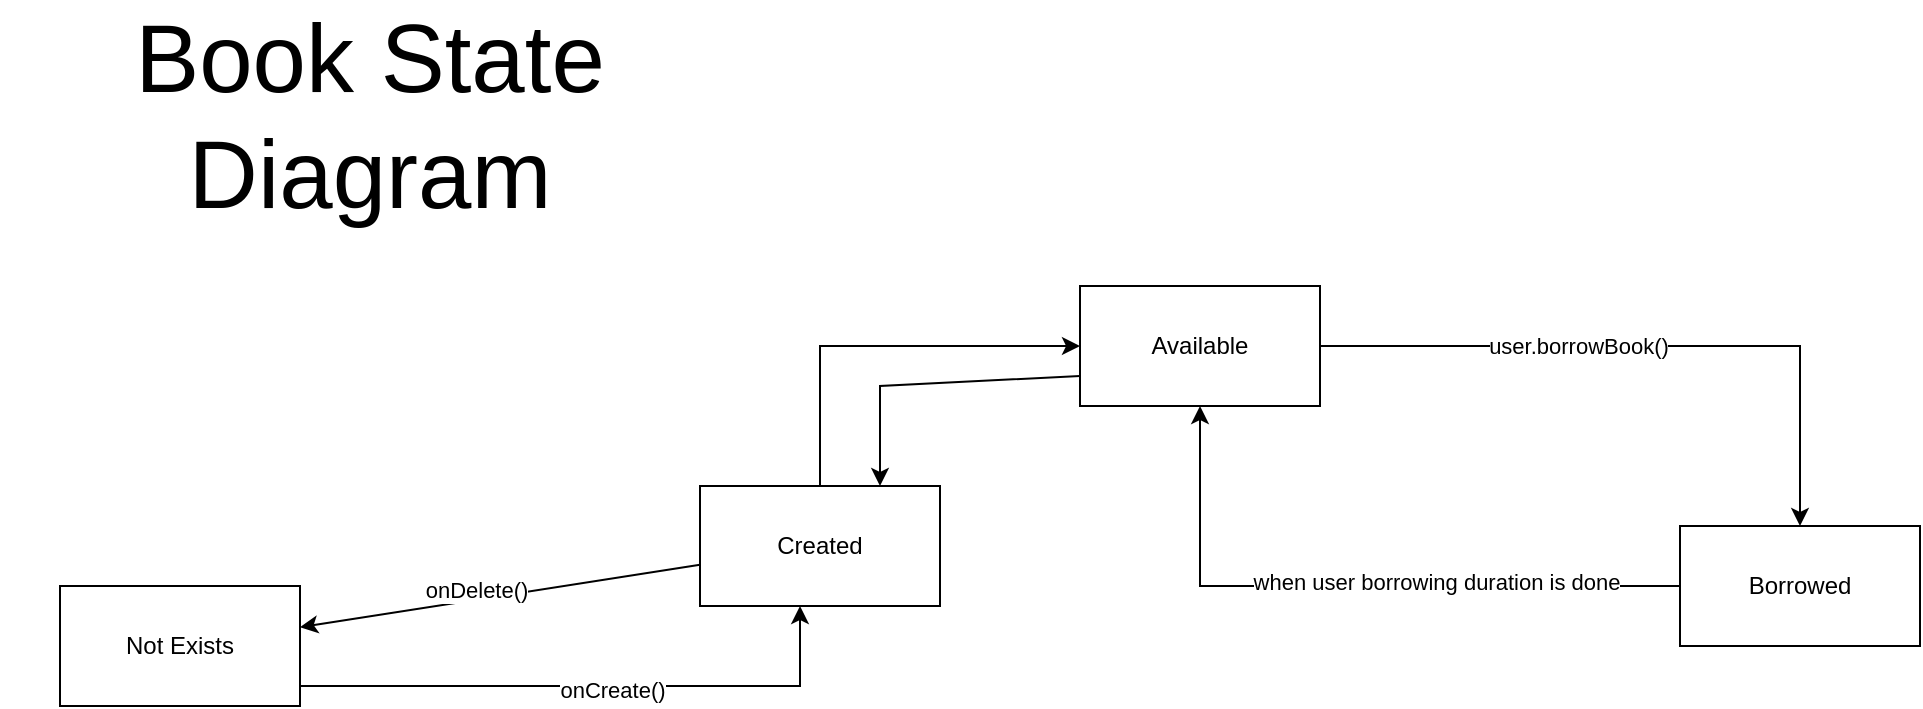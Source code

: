 <mxfile version="21.0.2" type="device"><diagram name="Page-1" id="1ua6QLqJCFFPcKO6v9hq"><mxGraphModel dx="1235" dy="735" grid="1" gridSize="10" guides="1" tooltips="1" connect="1" arrows="1" fold="1" page="1" pageScale="1" pageWidth="850" pageHeight="1100" math="0" shadow="0"><root><mxCell id="0"/><mxCell id="1" parent="0"/><mxCell id="nNIBGuvug2XtIPydt8kP-1" value="Book State Diagram" style="text;html=1;strokeColor=none;fillColor=none;align=center;verticalAlign=middle;whiteSpace=wrap;rounded=0;fontSize=48;" vertex="1" parent="1"><mxGeometry x="240" y="50" width="370" height="110" as="geometry"/></mxCell><mxCell id="nNIBGuvug2XtIPydt8kP-4" value="" style="edgeStyle=orthogonalEdgeStyle;rounded=0;orthogonalLoop=1;jettySize=auto;html=1;" edge="1" parent="1" source="nNIBGuvug2XtIPydt8kP-2" target="nNIBGuvug2XtIPydt8kP-3"><mxGeometry relative="1" as="geometry"><Array as="points"><mxPoint x="640" y="390"/></Array></mxGeometry></mxCell><mxCell id="nNIBGuvug2XtIPydt8kP-5" value="onCreate()" style="edgeLabel;html=1;align=center;verticalAlign=middle;resizable=0;points=[];" vertex="1" connectable="0" parent="nNIBGuvug2XtIPydt8kP-4"><mxGeometry x="0.073" y="-2" relative="1" as="geometry"><mxPoint as="offset"/></mxGeometry></mxCell><mxCell id="nNIBGuvug2XtIPydt8kP-2" value="Not Exists" style="rounded=0;whiteSpace=wrap;html=1;" vertex="1" parent="1"><mxGeometry x="270" y="340" width="120" height="60" as="geometry"/></mxCell><mxCell id="nNIBGuvug2XtIPydt8kP-9" value="" style="edgeStyle=orthogonalEdgeStyle;rounded=0;orthogonalLoop=1;jettySize=auto;html=1;" edge="1" parent="1" source="nNIBGuvug2XtIPydt8kP-11" target="nNIBGuvug2XtIPydt8kP-8"><mxGeometry relative="1" as="geometry"/></mxCell><mxCell id="nNIBGuvug2XtIPydt8kP-10" value="user.borrowBook()" style="edgeLabel;html=1;align=center;verticalAlign=middle;resizable=0;points=[];" vertex="1" connectable="0" parent="nNIBGuvug2XtIPydt8kP-9"><mxGeometry x="-0.181" relative="1" as="geometry"><mxPoint x="-6" as="offset"/></mxGeometry></mxCell><mxCell id="nNIBGuvug2XtIPydt8kP-12" style="edgeStyle=orthogonalEdgeStyle;rounded=0;orthogonalLoop=1;jettySize=auto;html=1;" edge="1" parent="1" source="nNIBGuvug2XtIPydt8kP-3" target="nNIBGuvug2XtIPydt8kP-11"><mxGeometry relative="1" as="geometry"><Array as="points"><mxPoint x="650" y="220"/></Array></mxGeometry></mxCell><mxCell id="nNIBGuvug2XtIPydt8kP-3" value="Created" style="whiteSpace=wrap;html=1;rounded=0;" vertex="1" parent="1"><mxGeometry x="590" y="290" width="120" height="60" as="geometry"/></mxCell><mxCell id="nNIBGuvug2XtIPydt8kP-6" value="" style="endArrow=classic;html=1;rounded=0;" edge="1" parent="1" source="nNIBGuvug2XtIPydt8kP-3" target="nNIBGuvug2XtIPydt8kP-2"><mxGeometry width="50" height="50" relative="1" as="geometry"><mxPoint x="520" y="500" as="sourcePoint"/><mxPoint x="570" y="450" as="targetPoint"/></mxGeometry></mxCell><mxCell id="nNIBGuvug2XtIPydt8kP-7" value="onDelete()" style="edgeLabel;html=1;align=center;verticalAlign=middle;resizable=0;points=[];" vertex="1" connectable="0" parent="nNIBGuvug2XtIPydt8kP-6"><mxGeometry x="-0.181" relative="1" as="geometry"><mxPoint x="-30" as="offset"/></mxGeometry></mxCell><mxCell id="nNIBGuvug2XtIPydt8kP-13" style="edgeStyle=orthogonalEdgeStyle;rounded=0;orthogonalLoop=1;jettySize=auto;html=1;exitX=0;exitY=0.5;exitDx=0;exitDy=0;" edge="1" parent="1" source="nNIBGuvug2XtIPydt8kP-8" target="nNIBGuvug2XtIPydt8kP-11"><mxGeometry relative="1" as="geometry"/></mxCell><mxCell id="nNIBGuvug2XtIPydt8kP-14" value="when user borrowing duration is done" style="edgeLabel;html=1;align=center;verticalAlign=middle;resizable=0;points=[];" vertex="1" connectable="0" parent="nNIBGuvug2XtIPydt8kP-13"><mxGeometry x="-0.257" y="-2" relative="1" as="geometry"><mxPoint as="offset"/></mxGeometry></mxCell><mxCell id="nNIBGuvug2XtIPydt8kP-8" value="Borrowed" style="whiteSpace=wrap;html=1;rounded=0;" vertex="1" parent="1"><mxGeometry x="1080" y="310" width="120" height="60" as="geometry"/></mxCell><mxCell id="nNIBGuvug2XtIPydt8kP-11" value="Available" style="whiteSpace=wrap;html=1;rounded=0;" vertex="1" parent="1"><mxGeometry x="780" y="190" width="120" height="60" as="geometry"/></mxCell><mxCell id="nNIBGuvug2XtIPydt8kP-15" value="" style="endArrow=classic;html=1;rounded=0;exitX=0;exitY=0.75;exitDx=0;exitDy=0;entryX=0.75;entryY=0;entryDx=0;entryDy=0;" edge="1" parent="1" source="nNIBGuvug2XtIPydt8kP-11" target="nNIBGuvug2XtIPydt8kP-3"><mxGeometry width="50" height="50" relative="1" as="geometry"><mxPoint x="740" y="400" as="sourcePoint"/><mxPoint x="790" y="350" as="targetPoint"/><Array as="points"><mxPoint x="680" y="240"/></Array></mxGeometry></mxCell></root></mxGraphModel></diagram></mxfile>
